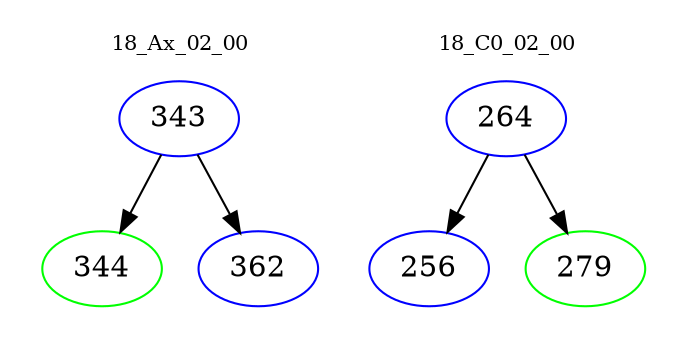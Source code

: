 digraph{
subgraph cluster_0 {
color = white
label = "18_Ax_02_00";
fontsize=10;
T0_343 [label="343", color="blue"]
T0_343 -> T0_344 [color="black"]
T0_344 [label="344", color="green"]
T0_343 -> T0_362 [color="black"]
T0_362 [label="362", color="blue"]
}
subgraph cluster_1 {
color = white
label = "18_C0_02_00";
fontsize=10;
T1_264 [label="264", color="blue"]
T1_264 -> T1_256 [color="black"]
T1_256 [label="256", color="blue"]
T1_264 -> T1_279 [color="black"]
T1_279 [label="279", color="green"]
}
}
